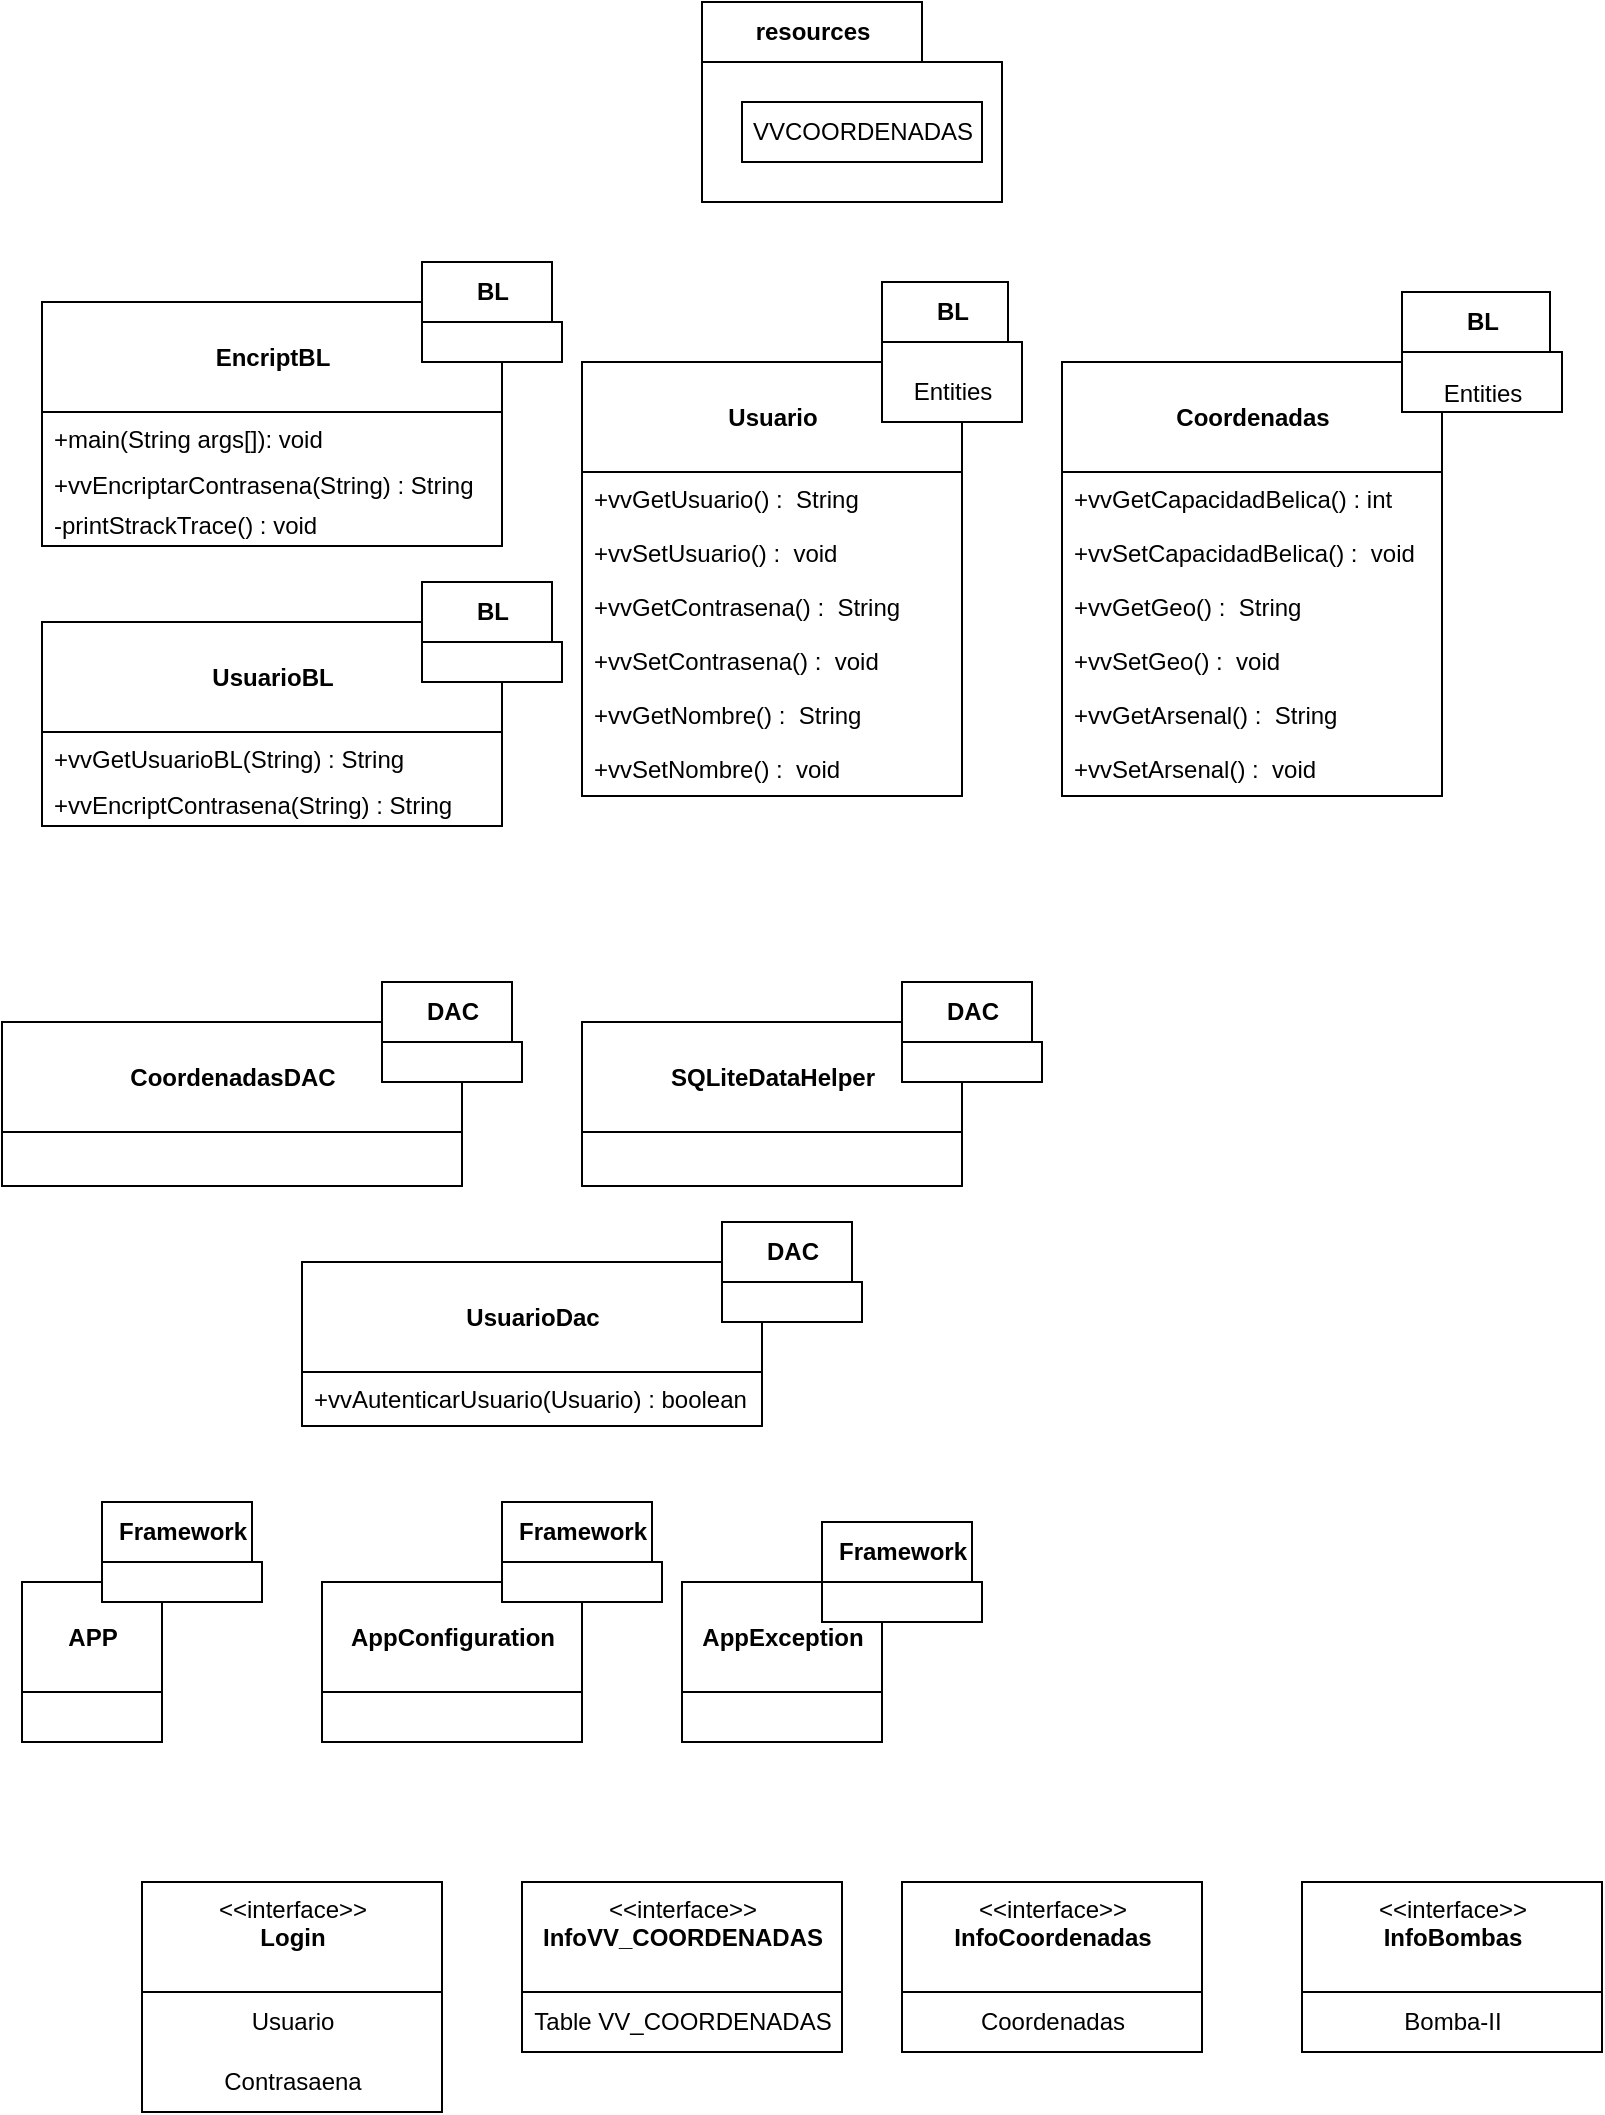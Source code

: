 <mxfile>
    <diagram id="0DsRaZQCuwcLoiRg6A4Z" name="Page-1">
        <mxGraphModel dx="1084" dy="455" grid="1" gridSize="10" guides="1" tooltips="1" connect="0" arrows="1" fold="1" page="1" pageScale="1" pageWidth="850" pageHeight="1100" math="0" shadow="0">
            <root>
                <mxCell id="0"/>
                <mxCell id="1" parent="0"/>
                <mxCell id="2" value="resources" style="shape=folder;fontStyle=1;tabWidth=110;tabHeight=30;tabPosition=left;html=1;boundedLbl=1;labelInHeader=1;container=1;collapsible=0;recursiveResize=0;" parent="1" vertex="1">
                    <mxGeometry x="380" y="10" width="150" height="100" as="geometry"/>
                </mxCell>
                <mxCell id="3" value="VVCOORDENADAS" style="html=1;" parent="2" vertex="1">
                    <mxGeometry width="120" height="30" relative="1" as="geometry">
                        <mxPoint x="20" y="50" as="offset"/>
                    </mxGeometry>
                </mxCell>
                <mxCell id="4" value="&lt;br&gt;&lt;b&gt;EncriptBL&lt;/b&gt;&lt;br&gt;" style="swimlane;fontStyle=0;align=center;verticalAlign=top;childLayout=stackLayout;horizontal=1;startSize=55;horizontalStack=0;resizeParent=1;resizeParentMax=0;resizeLast=0;collapsible=0;marginBottom=0;html=1;" parent="1" vertex="1">
                    <mxGeometry x="50" y="160" width="230" height="122" as="geometry"/>
                </mxCell>
                <mxCell id="11" value="+main(String args[]): void" style="text;html=1;strokeColor=none;fillColor=none;align=left;verticalAlign=middle;spacingLeft=4;spacingRight=4;overflow=hidden;rotatable=0;points=[[0,0.5],[1,0.5]];portConstraint=eastwest;" parent="4" vertex="1">
                    <mxGeometry y="55" width="230" height="27" as="geometry"/>
                </mxCell>
                <mxCell id="13" value="+vvEncriptarContrasena(String) : String" style="text;html=1;strokeColor=none;fillColor=none;align=left;verticalAlign=middle;spacingLeft=4;spacingRight=4;overflow=hidden;rotatable=0;points=[[0,0.5],[1,0.5]];portConstraint=eastwest;" parent="4" vertex="1">
                    <mxGeometry y="82" width="230" height="20" as="geometry"/>
                </mxCell>
                <mxCell id="14" value="-printStrackTrace() : void" style="text;html=1;strokeColor=none;fillColor=none;align=left;verticalAlign=middle;spacingLeft=4;spacingRight=4;overflow=hidden;rotatable=0;points=[[0,0.5],[1,0.5]];portConstraint=eastwest;" parent="4" vertex="1">
                    <mxGeometry y="102" width="230" height="20" as="geometry"/>
                </mxCell>
                <mxCell id="15" value="&lt;b&gt;&lt;br&gt;UsuarioBL&lt;/b&gt;" style="swimlane;fontStyle=0;align=center;verticalAlign=top;childLayout=stackLayout;horizontal=1;startSize=55;horizontalStack=0;resizeParent=1;resizeParentMax=0;resizeLast=0;collapsible=0;marginBottom=0;html=1;" parent="1" vertex="1">
                    <mxGeometry x="50" y="320" width="230" height="102" as="geometry"/>
                </mxCell>
                <mxCell id="16" value="+vvGetUsuarioBL(String) : String" style="text;html=1;strokeColor=none;fillColor=none;align=left;verticalAlign=middle;spacingLeft=4;spacingRight=4;overflow=hidden;rotatable=0;points=[[0,0.5],[1,0.5]];portConstraint=eastwest;" parent="15" vertex="1">
                    <mxGeometry y="55" width="230" height="27" as="geometry"/>
                </mxCell>
                <mxCell id="18" value="+vvEncriptContrasena(String) : String" style="text;html=1;strokeColor=none;fillColor=none;align=left;verticalAlign=middle;spacingLeft=4;spacingRight=4;overflow=hidden;rotatable=0;points=[[0,0.5],[1,0.5]];portConstraint=eastwest;" parent="15" vertex="1">
                    <mxGeometry y="82" width="230" height="20" as="geometry"/>
                </mxCell>
                <mxCell id="19" value="&lt;br&gt;&lt;b&gt;Coordenadas&lt;/b&gt;" style="swimlane;fontStyle=0;align=center;verticalAlign=top;childLayout=stackLayout;horizontal=1;startSize=55;horizontalStack=0;resizeParent=1;resizeParentMax=0;resizeLast=0;collapsible=0;marginBottom=0;html=1;" parent="1" vertex="1">
                    <mxGeometry x="560" y="190" width="190" height="217" as="geometry"/>
                </mxCell>
                <mxCell id="20" value="+vvGetCapacidadBelica() : int" style="text;html=1;strokeColor=none;fillColor=none;align=left;verticalAlign=middle;spacingLeft=4;spacingRight=4;overflow=hidden;rotatable=0;points=[[0,0.5],[1,0.5]];portConstraint=eastwest;" parent="19" vertex="1">
                    <mxGeometry y="55" width="190" height="27" as="geometry"/>
                </mxCell>
                <mxCell id="23" value="+vvSetCapacidadBelica() :&amp;nbsp; void" style="text;html=1;strokeColor=none;fillColor=none;align=left;verticalAlign=middle;spacingLeft=4;spacingRight=4;overflow=hidden;rotatable=0;points=[[0,0.5],[1,0.5]];portConstraint=eastwest;" parent="19" vertex="1">
                    <mxGeometry y="82" width="190" height="27" as="geometry"/>
                </mxCell>
                <mxCell id="24" value="+vvGetGeo() :&amp;nbsp; String" style="text;html=1;strokeColor=none;fillColor=none;align=left;verticalAlign=middle;spacingLeft=4;spacingRight=4;overflow=hidden;rotatable=0;points=[[0,0.5],[1,0.5]];portConstraint=eastwest;" parent="19" vertex="1">
                    <mxGeometry y="109" width="190" height="27" as="geometry"/>
                </mxCell>
                <mxCell id="25" value="+vvSetGeo() :&amp;nbsp; void" style="text;html=1;strokeColor=none;fillColor=none;align=left;verticalAlign=middle;spacingLeft=4;spacingRight=4;overflow=hidden;rotatable=0;points=[[0,0.5],[1,0.5]];portConstraint=eastwest;" parent="19" vertex="1">
                    <mxGeometry y="136" width="190" height="27" as="geometry"/>
                </mxCell>
                <mxCell id="26" value="+vvGetArsenal() :&amp;nbsp; String" style="text;html=1;strokeColor=none;fillColor=none;align=left;verticalAlign=middle;spacingLeft=4;spacingRight=4;overflow=hidden;rotatable=0;points=[[0,0.5],[1,0.5]];portConstraint=eastwest;" parent="19" vertex="1">
                    <mxGeometry y="163" width="190" height="27" as="geometry"/>
                </mxCell>
                <mxCell id="27" value="+vvSetArsenal() :&amp;nbsp; void" style="text;html=1;strokeColor=none;fillColor=none;align=left;verticalAlign=middle;spacingLeft=4;spacingRight=4;overflow=hidden;rotatable=0;points=[[0,0.5],[1,0.5]];portConstraint=eastwest;" parent="19" vertex="1">
                    <mxGeometry y="190" width="190" height="27" as="geometry"/>
                </mxCell>
                <mxCell id="28" value="&lt;br&gt;&lt;b&gt;Usuario&lt;/b&gt;" style="swimlane;fontStyle=0;align=center;verticalAlign=top;childLayout=stackLayout;horizontal=1;startSize=55;horizontalStack=0;resizeParent=1;resizeParentMax=0;resizeLast=0;collapsible=0;marginBottom=0;html=1;" parent="1" vertex="1">
                    <mxGeometry x="320" y="190" width="190" height="217" as="geometry"/>
                </mxCell>
                <mxCell id="31" value="+vvGetUsuario() :&amp;nbsp; String" style="text;html=1;strokeColor=none;fillColor=none;align=left;verticalAlign=middle;spacingLeft=4;spacingRight=4;overflow=hidden;rotatable=0;points=[[0,0.5],[1,0.5]];portConstraint=eastwest;" parent="28" vertex="1">
                    <mxGeometry y="55" width="190" height="27" as="geometry"/>
                </mxCell>
                <mxCell id="32" value="+vvSetUsuario() :&amp;nbsp; void" style="text;html=1;strokeColor=none;fillColor=none;align=left;verticalAlign=middle;spacingLeft=4;spacingRight=4;overflow=hidden;rotatable=0;points=[[0,0.5],[1,0.5]];portConstraint=eastwest;" parent="28" vertex="1">
                    <mxGeometry y="82" width="190" height="27" as="geometry"/>
                </mxCell>
                <mxCell id="33" value="+vvGetContrasena() :&amp;nbsp; String" style="text;html=1;strokeColor=none;fillColor=none;align=left;verticalAlign=middle;spacingLeft=4;spacingRight=4;overflow=hidden;rotatable=0;points=[[0,0.5],[1,0.5]];portConstraint=eastwest;" parent="28" vertex="1">
                    <mxGeometry y="109" width="190" height="27" as="geometry"/>
                </mxCell>
                <mxCell id="34" value="+vvSetContrasena() :&amp;nbsp; void" style="text;html=1;strokeColor=none;fillColor=none;align=left;verticalAlign=middle;spacingLeft=4;spacingRight=4;overflow=hidden;rotatable=0;points=[[0,0.5],[1,0.5]];portConstraint=eastwest;" parent="28" vertex="1">
                    <mxGeometry y="136" width="190" height="27" as="geometry"/>
                </mxCell>
                <mxCell id="35" value="+vvGetNombre() :&amp;nbsp; String" style="text;html=1;strokeColor=none;fillColor=none;align=left;verticalAlign=middle;spacingLeft=4;spacingRight=4;overflow=hidden;rotatable=0;points=[[0,0.5],[1,0.5]];portConstraint=eastwest;" parent="28" vertex="1">
                    <mxGeometry y="163" width="190" height="27" as="geometry"/>
                </mxCell>
                <mxCell id="36" value="+vvSetNombre() :&amp;nbsp; void" style="text;html=1;strokeColor=none;fillColor=none;align=left;verticalAlign=middle;spacingLeft=4;spacingRight=4;overflow=hidden;rotatable=0;points=[[0,0.5],[1,0.5]];portConstraint=eastwest;" parent="28" vertex="1">
                    <mxGeometry y="190" width="190" height="27" as="geometry"/>
                </mxCell>
                <mxCell id="37" value="BL" style="shape=folder;fontStyle=1;tabWidth=110;tabHeight=30;tabPosition=left;html=1;boundedLbl=1;labelInHeader=1;container=1;collapsible=0;" parent="1" vertex="1">
                    <mxGeometry x="470" y="150" width="70" height="70" as="geometry"/>
                </mxCell>
                <mxCell id="38" value="Entities" style="html=1;strokeColor=none;resizeWidth=1;resizeHeight=1;fillColor=none;part=1;connectable=0;allowArrows=0;deletable=0;" parent="37" vertex="1">
                    <mxGeometry width="70" height="49" relative="1" as="geometry">
                        <mxPoint y="30" as="offset"/>
                    </mxGeometry>
                </mxCell>
                <mxCell id="39" value="BL" style="shape=folder;fontStyle=1;tabWidth=110;tabHeight=30;tabPosition=left;html=1;boundedLbl=1;labelInHeader=1;container=1;collapsible=0;" parent="1" vertex="1">
                    <mxGeometry x="730" y="155" width="80" height="60" as="geometry"/>
                </mxCell>
                <mxCell id="40" value="Entities" style="html=1;strokeColor=none;resizeWidth=1;resizeHeight=1;fillColor=none;part=1;connectable=0;allowArrows=0;deletable=0;" parent="39" vertex="1">
                    <mxGeometry width="80" height="42" relative="1" as="geometry">
                        <mxPoint y="30" as="offset"/>
                    </mxGeometry>
                </mxCell>
                <mxCell id="41" value="BL" style="shape=folder;fontStyle=1;tabWidth=110;tabHeight=30;tabPosition=left;html=1;boundedLbl=1;labelInHeader=1;container=1;collapsible=0;" parent="1" vertex="1">
                    <mxGeometry x="240" y="140" width="70" height="50" as="geometry"/>
                </mxCell>
                <mxCell id="42" value="" style="html=1;strokeColor=none;resizeWidth=1;resizeHeight=1;fillColor=none;part=1;connectable=0;allowArrows=0;deletable=0;" parent="41" vertex="1">
                    <mxGeometry width="70" height="35" relative="1" as="geometry">
                        <mxPoint y="30" as="offset"/>
                    </mxGeometry>
                </mxCell>
                <mxCell id="43" value="BL" style="shape=folder;fontStyle=1;tabWidth=110;tabHeight=30;tabPosition=left;html=1;boundedLbl=1;labelInHeader=1;container=1;collapsible=0;" parent="1" vertex="1">
                    <mxGeometry x="240" y="300" width="70" height="50" as="geometry"/>
                </mxCell>
                <mxCell id="44" value="" style="html=1;strokeColor=none;resizeWidth=1;resizeHeight=1;fillColor=none;part=1;connectable=0;allowArrows=0;deletable=0;" parent="43" vertex="1">
                    <mxGeometry width="70" height="35" relative="1" as="geometry">
                        <mxPoint y="30" as="offset"/>
                    </mxGeometry>
                </mxCell>
                <mxCell id="45" value="&lt;b&gt;&lt;br&gt;CoordenadasDAC&lt;br&gt;&lt;/b&gt;" style="swimlane;fontStyle=0;align=center;verticalAlign=top;childLayout=stackLayout;horizontal=1;startSize=55;horizontalStack=0;resizeParent=1;resizeParentMax=0;resizeLast=0;collapsible=0;marginBottom=0;html=1;" parent="1" vertex="1">
                    <mxGeometry x="30" y="520" width="230" height="82" as="geometry"/>
                </mxCell>
                <mxCell id="48" value="&lt;br&gt;&lt;b&gt;SQLiteDataHelper&lt;/b&gt;" style="swimlane;fontStyle=0;align=center;verticalAlign=top;childLayout=stackLayout;horizontal=1;startSize=55;horizontalStack=0;resizeParent=1;resizeParentMax=0;resizeLast=0;collapsible=0;marginBottom=0;html=1;" parent="1" vertex="1">
                    <mxGeometry x="320" y="520" width="190" height="82" as="geometry"/>
                </mxCell>
                <mxCell id="55" value="&lt;b&gt;&lt;br&gt;UsuarioDac&lt;/b&gt;" style="swimlane;fontStyle=0;align=center;verticalAlign=top;childLayout=stackLayout;horizontal=1;startSize=55;horizontalStack=0;resizeParent=1;resizeParentMax=0;resizeLast=0;collapsible=0;marginBottom=0;html=1;" parent="1" vertex="1">
                    <mxGeometry x="180" y="640" width="230" height="82" as="geometry"/>
                </mxCell>
                <mxCell id="56" value="+vvAutenticarUsuario(Usuario) : boolean" style="text;html=1;strokeColor=none;fillColor=none;align=left;verticalAlign=middle;spacingLeft=4;spacingRight=4;overflow=hidden;rotatable=0;points=[[0,0.5],[1,0.5]];portConstraint=eastwest;" parent="55" vertex="1">
                    <mxGeometry y="55" width="230" height="27" as="geometry"/>
                </mxCell>
                <mxCell id="58" value="DAC" style="shape=folder;fontStyle=1;tabWidth=110;tabHeight=30;tabPosition=left;html=1;boundedLbl=1;labelInHeader=1;container=1;collapsible=0;" parent="1" vertex="1">
                    <mxGeometry x="220" y="500" width="70" height="50" as="geometry"/>
                </mxCell>
                <mxCell id="59" value="" style="html=1;strokeColor=none;resizeWidth=1;resizeHeight=1;fillColor=none;part=1;connectable=0;allowArrows=0;deletable=0;" parent="58" vertex="1">
                    <mxGeometry width="70" height="35" relative="1" as="geometry">
                        <mxPoint y="30" as="offset"/>
                    </mxGeometry>
                </mxCell>
                <mxCell id="60" value="DAC" style="shape=folder;fontStyle=1;tabWidth=110;tabHeight=30;tabPosition=left;html=1;boundedLbl=1;labelInHeader=1;container=1;collapsible=0;" parent="1" vertex="1">
                    <mxGeometry x="480" y="500" width="70" height="50" as="geometry"/>
                </mxCell>
                <mxCell id="61" value="" style="html=1;strokeColor=none;resizeWidth=1;resizeHeight=1;fillColor=none;part=1;connectable=0;allowArrows=0;deletable=0;" parent="60" vertex="1">
                    <mxGeometry width="70" height="35" relative="1" as="geometry">
                        <mxPoint y="30" as="offset"/>
                    </mxGeometry>
                </mxCell>
                <mxCell id="62" value="DAC" style="shape=folder;fontStyle=1;tabWidth=110;tabHeight=30;tabPosition=left;html=1;boundedLbl=1;labelInHeader=1;container=1;collapsible=0;" parent="1" vertex="1">
                    <mxGeometry x="390" y="620" width="70" height="50" as="geometry"/>
                </mxCell>
                <mxCell id="63" value="" style="html=1;strokeColor=none;resizeWidth=1;resizeHeight=1;fillColor=none;part=1;connectable=0;allowArrows=0;deletable=0;" parent="62" vertex="1">
                    <mxGeometry width="70" height="35" relative="1" as="geometry">
                        <mxPoint y="30" as="offset"/>
                    </mxGeometry>
                </mxCell>
                <mxCell id="64" value="&lt;b&gt;&lt;br&gt;APP&lt;br&gt;&lt;/b&gt;" style="swimlane;fontStyle=0;align=center;verticalAlign=top;childLayout=stackLayout;horizontal=1;startSize=55;horizontalStack=0;resizeParent=1;resizeParentMax=0;resizeLast=0;collapsible=0;marginBottom=0;html=1;" parent="1" vertex="1">
                    <mxGeometry x="40" y="800" width="70" height="80" as="geometry"/>
                </mxCell>
                <mxCell id="65" value="&lt;b&gt;&lt;br&gt;AppConfiguration&lt;br&gt;&lt;/b&gt;" style="swimlane;fontStyle=0;align=center;verticalAlign=top;childLayout=stackLayout;horizontal=1;startSize=55;horizontalStack=0;resizeParent=1;resizeParentMax=0;resizeLast=0;collapsible=0;marginBottom=0;html=1;" parent="1" vertex="1">
                    <mxGeometry x="190" y="800" width="130" height="80" as="geometry"/>
                </mxCell>
                <mxCell id="66" value="&lt;b&gt;&lt;br&gt;AppException&lt;br&gt;&lt;/b&gt;" style="swimlane;fontStyle=0;align=center;verticalAlign=top;childLayout=stackLayout;horizontal=1;startSize=55;horizontalStack=0;resizeParent=1;resizeParentMax=0;resizeLast=0;collapsible=0;marginBottom=0;html=1;" parent="1" vertex="1">
                    <mxGeometry x="370" y="800" width="100" height="80" as="geometry"/>
                </mxCell>
                <mxCell id="67" value="Framework" style="shape=folder;fontStyle=1;tabWidth=110;tabHeight=30;tabPosition=left;html=1;boundedLbl=1;labelInHeader=1;container=1;collapsible=0;" parent="1" vertex="1">
                    <mxGeometry x="80" y="760" width="80" height="50" as="geometry"/>
                </mxCell>
                <mxCell id="68" value="" style="html=1;strokeColor=none;resizeWidth=1;resizeHeight=1;fillColor=none;part=1;connectable=0;allowArrows=0;deletable=0;" parent="67" vertex="1">
                    <mxGeometry width="80" height="35" relative="1" as="geometry">
                        <mxPoint y="30" as="offset"/>
                    </mxGeometry>
                </mxCell>
                <mxCell id="69" value="Framework" style="shape=folder;fontStyle=1;tabWidth=110;tabHeight=30;tabPosition=left;html=1;boundedLbl=1;labelInHeader=1;container=1;collapsible=0;" parent="1" vertex="1">
                    <mxGeometry x="280" y="760" width="80" height="50" as="geometry"/>
                </mxCell>
                <mxCell id="70" value="" style="html=1;strokeColor=none;resizeWidth=1;resizeHeight=1;fillColor=none;part=1;connectable=0;allowArrows=0;deletable=0;" parent="69" vertex="1">
                    <mxGeometry width="80" height="35" relative="1" as="geometry">
                        <mxPoint y="30" as="offset"/>
                    </mxGeometry>
                </mxCell>
                <mxCell id="71" value="Framework" style="shape=folder;fontStyle=1;tabWidth=110;tabHeight=30;tabPosition=left;html=1;boundedLbl=1;labelInHeader=1;container=1;collapsible=0;" parent="1" vertex="1">
                    <mxGeometry x="440" y="770" width="80" height="50" as="geometry"/>
                </mxCell>
                <mxCell id="72" value="" style="html=1;strokeColor=none;resizeWidth=1;resizeHeight=1;fillColor=none;part=1;connectable=0;allowArrows=0;deletable=0;" parent="71" vertex="1">
                    <mxGeometry width="80" height="35" relative="1" as="geometry">
                        <mxPoint y="30" as="offset"/>
                    </mxGeometry>
                </mxCell>
                <mxCell id="76" value="&amp;lt;&amp;lt;interface&amp;gt;&amp;gt;&lt;br&gt;&lt;b&gt;Login&lt;/b&gt;" style="swimlane;fontStyle=0;align=center;verticalAlign=top;childLayout=stackLayout;horizontal=1;startSize=55;horizontalStack=0;resizeParent=1;resizeParentMax=0;resizeLast=0;collapsible=0;marginBottom=0;html=1;" parent="1" vertex="1">
                    <mxGeometry x="100" y="950" width="150" height="115" as="geometry"/>
                </mxCell>
                <mxCell id="84" value="Usuario" style="text;html=1;align=center;verticalAlign=middle;resizable=0;points=[];autosize=1;strokeColor=none;fillColor=none;" parent="76" vertex="1">
                    <mxGeometry y="55" width="150" height="30" as="geometry"/>
                </mxCell>
                <mxCell id="85" value="Contrasaena" style="text;html=1;align=center;verticalAlign=middle;resizable=0;points=[];autosize=1;strokeColor=none;fillColor=none;" parent="76" vertex="1">
                    <mxGeometry y="85" width="150" height="30" as="geometry"/>
                </mxCell>
                <mxCell id="87" value="&amp;lt;&amp;lt;interface&amp;gt;&amp;gt;&lt;br&gt;&lt;b&gt;InfoVV_COORDENADAS&lt;/b&gt;" style="swimlane;fontStyle=0;align=center;verticalAlign=top;childLayout=stackLayout;horizontal=1;startSize=55;horizontalStack=0;resizeParent=1;resizeParentMax=0;resizeLast=0;collapsible=0;marginBottom=0;html=1;" parent="1" vertex="1">
                    <mxGeometry x="290" y="950" width="160" height="85" as="geometry"/>
                </mxCell>
                <mxCell id="88" value="Table VV_COORDENADAS" style="text;html=1;align=center;verticalAlign=middle;resizable=0;points=[];autosize=1;strokeColor=none;fillColor=none;" parent="87" vertex="1">
                    <mxGeometry y="55" width="160" height="30" as="geometry"/>
                </mxCell>
                <mxCell id="90" value="&amp;lt;&amp;lt;interface&amp;gt;&amp;gt;&lt;br&gt;&lt;b&gt;InfoCoordenadas&lt;/b&gt;" style="swimlane;fontStyle=0;align=center;verticalAlign=top;childLayout=stackLayout;horizontal=1;startSize=55;horizontalStack=0;resizeParent=1;resizeParentMax=0;resizeLast=0;collapsible=0;marginBottom=0;html=1;" parent="1" vertex="1">
                    <mxGeometry x="480" y="950" width="150" height="85" as="geometry"/>
                </mxCell>
                <mxCell id="95" style="edgeStyle=none;html=1;" parent="90" source="92" target="90" edge="1">
                    <mxGeometry relative="1" as="geometry"/>
                </mxCell>
                <mxCell id="92" value="Coordenadas" style="text;html=1;align=center;verticalAlign=middle;resizable=0;points=[];autosize=1;strokeColor=none;fillColor=none;" parent="90" vertex="1">
                    <mxGeometry y="55" width="150" height="30" as="geometry"/>
                </mxCell>
                <mxCell id="93" value="&amp;lt;&amp;lt;interface&amp;gt;&amp;gt;&lt;br&gt;&lt;b&gt;InfoBombas&lt;/b&gt;" style="swimlane;fontStyle=0;align=center;verticalAlign=top;childLayout=stackLayout;horizontal=1;startSize=55;horizontalStack=0;resizeParent=1;resizeParentMax=0;resizeLast=0;collapsible=0;marginBottom=0;html=1;" parent="1" vertex="1">
                    <mxGeometry x="680" y="950" width="150" height="85" as="geometry"/>
                </mxCell>
                <mxCell id="94" value="Bomba-II" style="text;html=1;align=center;verticalAlign=middle;resizable=0;points=[];autosize=1;strokeColor=none;fillColor=none;" parent="93" vertex="1">
                    <mxGeometry y="55" width="150" height="30" as="geometry"/>
                </mxCell>
            </root>
        </mxGraphModel>
    </diagram>
</mxfile>